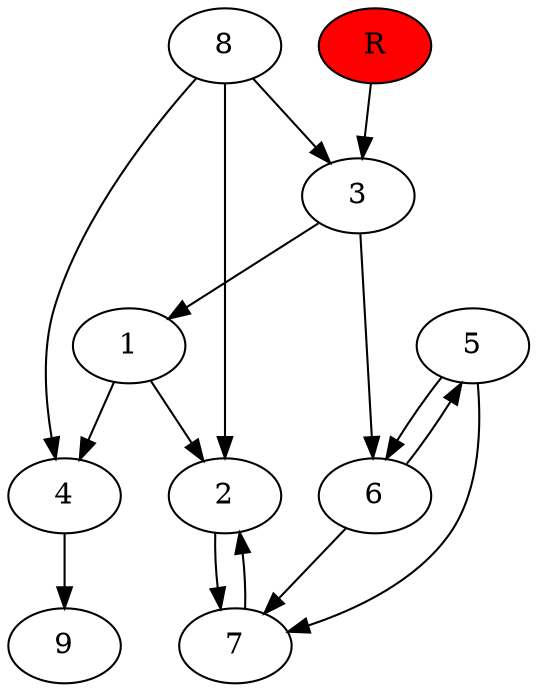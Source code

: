 digraph prb27767 {
	1
	2
	3
	4
	5
	6
	7
	8
	R [fillcolor="#ff0000" style=filled]
	1 -> 2
	1 -> 4
	2 -> 7
	3 -> 1
	3 -> 6
	4 -> 9
	5 -> 6
	5 -> 7
	6 -> 5
	6 -> 7
	7 -> 2
	8 -> 2
	8 -> 3
	8 -> 4
	R -> 3
}
